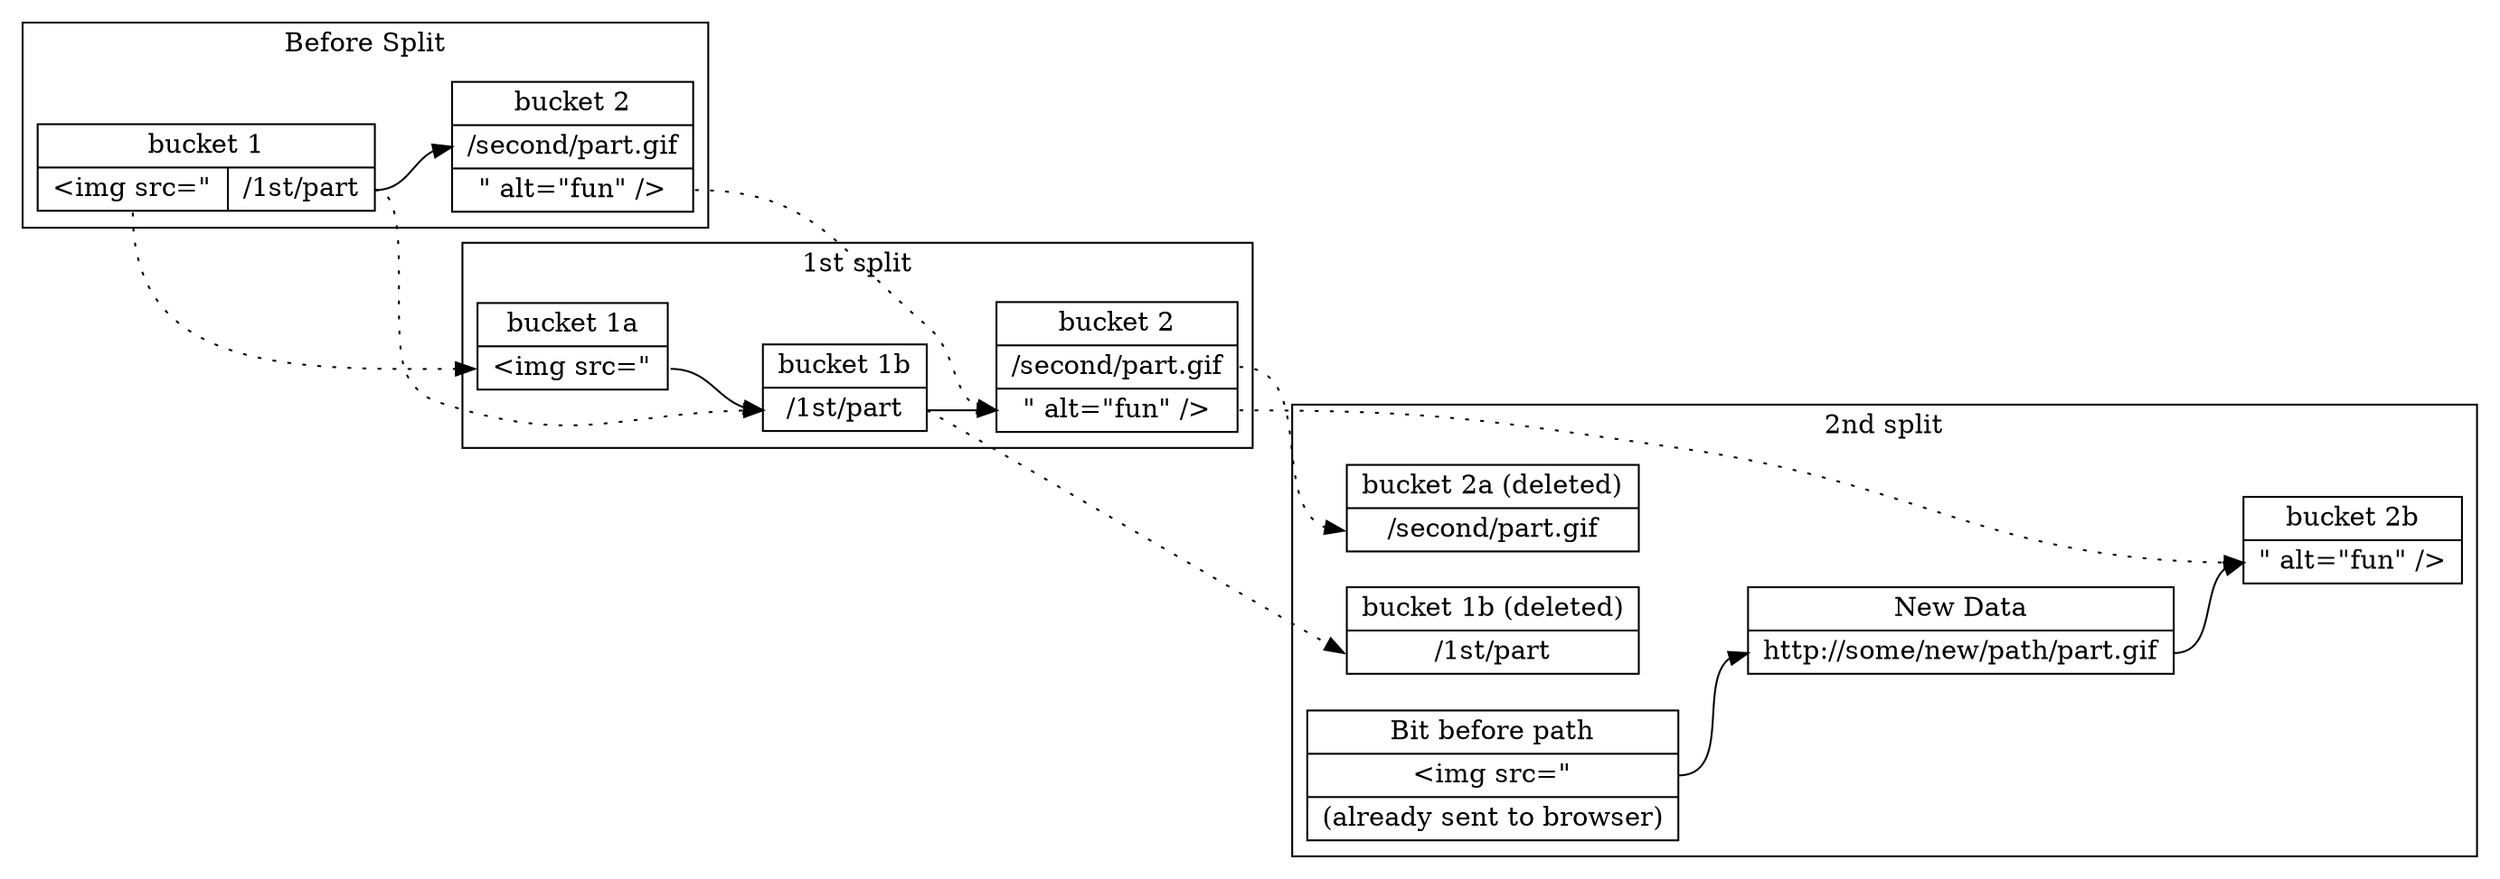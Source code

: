 digraph buckets {
    rankdir=LR;
    node [shape=record];
    subgraph cluster_0 {
        label = "Before Split";
        b1:path1 -> b2:path2;
        b1 [label="bucket 1| {<pre_path>\<img src=\" |<path1> /1st/part}"];
        b2 [label="bucket 2| <path2> /second/part.gif | <post_path>\" alt=\"fun\" /\>"];
    }
    subgraph cluster_1 {
        label = "1st split";
        b1:pre_path -> b1a:pre_path [style="dotted" label=" "];
        b2:post_path -> b22:post_path [style="dotted"];
        b1a:pre_path -> b1b:path1;
        b1b:path1 -> b22:post_path;
        b1:path1 -> b1b:path1 [style="dotted"];
        b1a [label="bucket 1a|<pre_path> \<img src=\""];
        b1b [label="bucket 1b|<path1> /1st/part"]
        b22 [label="bucket 2| <path2> /second/part.gif | <post_path>\" alt=\"fun\" /\>"];
    }
    subgraph cluster_4 {
        label = "2nd split";
        b1b:path1 -> decoupled1:path [style="dotted"];
        b22:path2 -> decoupled2:path [style="dotted"];
        sent2:junk -> new_data:path;
        b22:post_path -> second_split:junk [style="dotted"];
        new_data:path -> second_split:junk;
        sent2 [label="Bit before path|<junk> \<img src=\" |(already sent to browser)"];
        new_data [label="New Data|<path>http://some/new/path/part.gif"];
        second_split [label="bucket 2b|<junk>\" alt=\"fun\" /\>"];
        decoupled1 [label="bucket 1b (deleted)|<path>/1st/part"];
        decoupled2 [label="bucket 2a (deleted)|<path> /second/part.gif"];
    }
}

